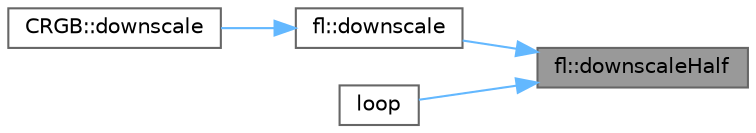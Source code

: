 digraph "fl::downscaleHalf"
{
 // INTERACTIVE_SVG=YES
 // LATEX_PDF_SIZE
  bgcolor="transparent";
  edge [fontname=Helvetica,fontsize=10,labelfontname=Helvetica,labelfontsize=10];
  node [fontname=Helvetica,fontsize=10,shape=box,height=0.2,width=0.4];
  rankdir="RL";
  Node1 [id="Node000001",label="fl::downscaleHalf",height=0.2,width=0.4,color="gray40", fillcolor="grey60", style="filled", fontcolor="black",tooltip=" "];
  Node1 -> Node2 [id="edge1_Node000001_Node000002",dir="back",color="steelblue1",style="solid",tooltip=" "];
  Node2 [id="Node000002",label="fl::downscale",height=0.2,width=0.4,color="grey40", fillcolor="white", style="filled",URL="$d4/d36/namespacefl_a2bd6c765c4dbccf31b10bddf7f22b5e4.html#a2bd6c765c4dbccf31b10bddf7f22b5e4",tooltip=" "];
  Node2 -> Node3 [id="edge2_Node000002_Node000003",dir="back",color="steelblue1",style="solid",tooltip=" "];
  Node3 [id="Node000003",label="CRGB::downscale",height=0.2,width=0.4,color="grey40", fillcolor="white", style="filled",URL="$d7/d82/struct_c_r_g_b_a04814149f06e8bd894c0f8f421c8708f.html#a04814149f06e8bd894c0f8f421c8708f",tooltip="Downscale an CRGB matrix (or strip) to the smaller size."];
  Node1 -> Node4 [id="edge3_Node000001_Node000004",dir="back",color="steelblue1",style="solid",tooltip=" "];
  Node4 [id="Node000004",label="loop",height=0.2,width=0.4,color="grey40", fillcolor="white", style="filled",URL="$d6/d1a/examples_2_downscale_2downscale_8h_afe461d27b9c48d5921c00d521181f12f.html#afe461d27b9c48d5921c00d521181f12f",tooltip=" "];
}
